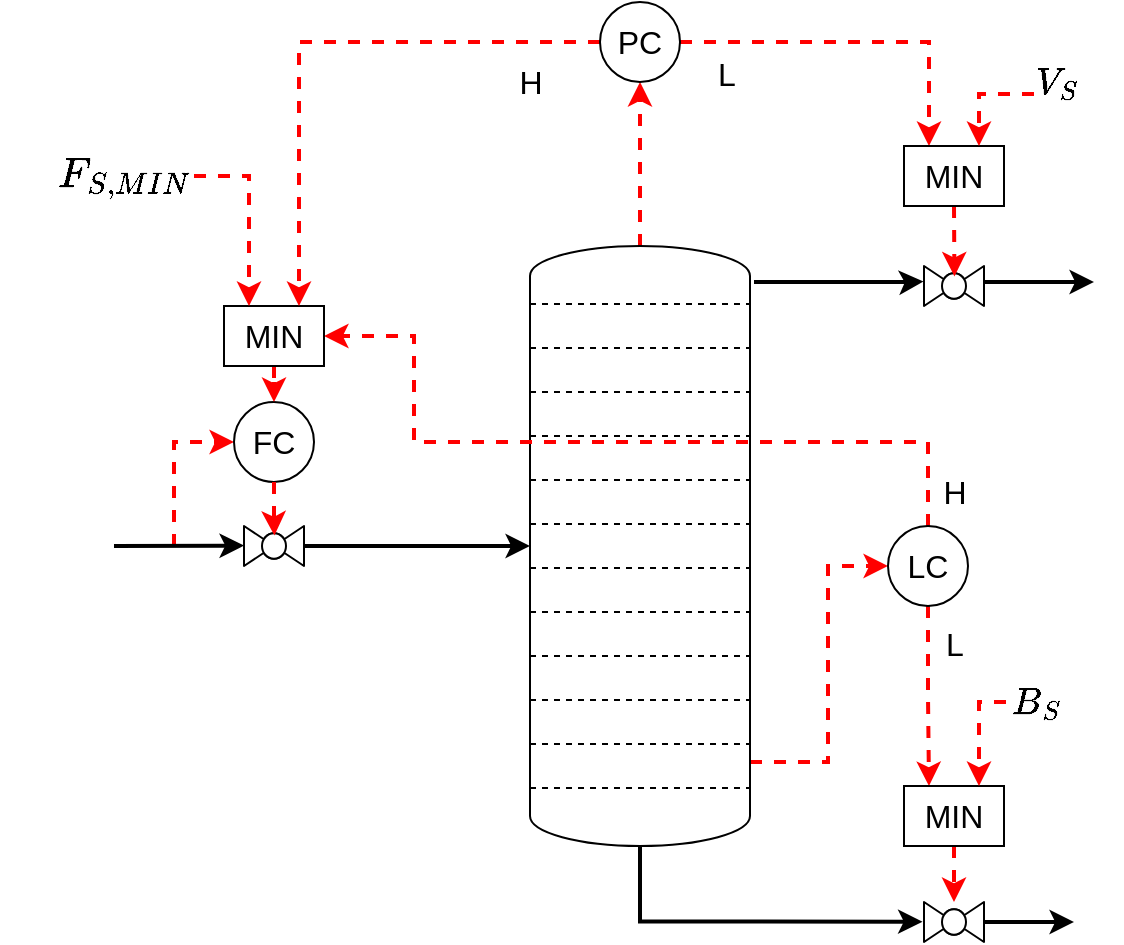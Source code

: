 <mxfile>
    <diagram id="n_FQf2AKHFINR0Hc34nD" name="Page-1">
        <mxGraphModel dx="278" dy="546" grid="1" gridSize="10" guides="1" tooltips="1" connect="1" arrows="1" fold="1" page="1" pageScale="1" pageWidth="1654" pageHeight="1169" math="1" shadow="0">
            <root>
                <mxCell id="0"/>
                <mxCell id="1" parent="0"/>
                <mxCell id="84" style="edgeStyle=orthogonalEdgeStyle;rounded=0;html=1;entryX=-0.024;entryY=0.491;entryDx=0;entryDy=0;entryPerimeter=0;strokeWidth=2;elbow=vertical;fontSize=16;" parent="1" source="14" target="41" edge="1">
                    <mxGeometry relative="1" as="geometry">
                        <Array as="points">
                            <mxPoint x="633" y="690"/>
                        </Array>
                    </mxGeometry>
                </mxCell>
                <mxCell id="89" style="edgeStyle=orthogonalEdgeStyle;rounded=0;html=1;entryX=0;entryY=0.5;entryDx=0;entryDy=0;dashed=1;strokeColor=#FF0000;strokeWidth=2;elbow=vertical;fontSize=16;" parent="1" source="14" target="51" edge="1">
                    <mxGeometry relative="1" as="geometry">
                        <Array as="points">
                            <mxPoint x="727" y="610"/>
                            <mxPoint x="727" y="512"/>
                        </Array>
                    </mxGeometry>
                </mxCell>
                <mxCell id="108" style="edgeStyle=orthogonalEdgeStyle;html=1;entryX=0.5;entryY=1;entryDx=0;entryDy=0;dashed=1;strokeColor=#FF0000;strokeWidth=2;rounded=0;fontSize=16;" parent="1" source="14" target="101" edge="1">
                    <mxGeometry relative="1" as="geometry"/>
                </mxCell>
                <mxCell id="14" value="" style="verticalLabelPosition=bottom;outlineConnect=0;align=center;dashed=0;html=1;verticalAlign=top;shape=mxgraph.pid2misc.column;columnType=tray;fontSize=16;" parent="1" vertex="1">
                    <mxGeometry x="578" y="352" width="110" height="300" as="geometry"/>
                </mxCell>
                <mxCell id="18" style="edgeStyle=orthogonalEdgeStyle;rounded=0;orthogonalLoop=1;jettySize=auto;html=1;strokeWidth=2;entryX=-0.009;entryY=0.388;entryDx=0;entryDy=0;entryPerimeter=0;fontSize=16;" parent="1" target="25" edge="1">
                    <mxGeometry relative="1" as="geometry">
                        <mxPoint x="770" y="370" as="targetPoint"/>
                        <Array as="points">
                            <mxPoint x="770" y="370"/>
                        </Array>
                        <mxPoint x="690" y="370" as="sourcePoint"/>
                    </mxGeometry>
                </mxCell>
                <mxCell id="67" style="edgeStyle=orthogonalEdgeStyle;rounded=0;html=1;entryX=0;entryY=0.5;entryDx=0;entryDy=0;strokeColor=#FF0000;strokeWidth=2;dashed=1;fontSize=16;" parent="1" target="30" edge="1">
                    <mxGeometry relative="1" as="geometry">
                        <mxPoint x="400" y="502" as="sourcePoint"/>
                        <Array as="points">
                            <mxPoint x="400" y="450"/>
                        </Array>
                    </mxGeometry>
                </mxCell>
                <mxCell id="21" value="" style="verticalLabelPosition=bottom;align=center;html=1;verticalAlign=top;pointerEvents=1;dashed=0;shape=mxgraph.pid2valves.valve;valveType=ball;fontSize=16;" parent="1" vertex="1">
                    <mxGeometry x="435" y="492" width="30" height="20" as="geometry"/>
                </mxCell>
                <mxCell id="58" style="edgeStyle=orthogonalEdgeStyle;html=1;strokeColor=default;strokeWidth=2;rounded=0;fontSize=16;" parent="1" source="25" edge="1">
                    <mxGeometry relative="1" as="geometry">
                        <mxPoint x="860" y="370" as="targetPoint"/>
                        <Array as="points">
                            <mxPoint x="850" y="370"/>
                            <mxPoint x="850" y="370"/>
                        </Array>
                    </mxGeometry>
                </mxCell>
                <mxCell id="25" value="" style="verticalLabelPosition=bottom;align=center;html=1;verticalAlign=top;pointerEvents=1;dashed=0;shape=mxgraph.pid2valves.valve;valveType=ball;fontSize=16;" parent="1" vertex="1">
                    <mxGeometry x="775" y="362" width="30" height="20" as="geometry"/>
                </mxCell>
                <mxCell id="30" value="&lt;font style=&quot;font-size: 16px;&quot;&gt;FC&lt;/font&gt;" style="ellipse;whiteSpace=wrap;html=1;fontSize=16;" parent="1" vertex="1">
                    <mxGeometry x="430" y="430" width="40" height="40" as="geometry"/>
                </mxCell>
                <mxCell id="39" style="edgeStyle=orthogonalEdgeStyle;rounded=0;orthogonalLoop=1;jettySize=auto;html=1;entryX=0.507;entryY=0.26;entryDx=0;entryDy=0;entryPerimeter=0;strokeWidth=2;dashed=1;fillColor=#a20025;strokeColor=#FF0000;exitX=0.5;exitY=1;exitDx=0;exitDy=0;fontSize=16;" parent="1" source="102" target="25" edge="1">
                    <mxGeometry relative="1" as="geometry">
                        <mxPoint x="903" y="340" as="sourcePoint"/>
                    </mxGeometry>
                </mxCell>
                <mxCell id="85" style="edgeStyle=orthogonalEdgeStyle;rounded=0;html=1;strokeWidth=2;elbow=vertical;fontSize=16;" parent="1" source="41" edge="1">
                    <mxGeometry relative="1" as="geometry">
                        <mxPoint x="850" y="690" as="targetPoint"/>
                    </mxGeometry>
                </mxCell>
                <mxCell id="41" value="" style="verticalLabelPosition=bottom;align=center;html=1;verticalAlign=top;pointerEvents=1;dashed=0;shape=mxgraph.pid2valves.valve;valveType=ball;fontSize=16;" parent="1" vertex="1">
                    <mxGeometry x="775" y="680" width="30" height="20" as="geometry"/>
                </mxCell>
                <mxCell id="50" style="edgeStyle=orthogonalEdgeStyle;rounded=0;orthogonalLoop=1;jettySize=auto;html=1;entryX=0.507;entryY=0.24;entryDx=0;entryDy=0;entryPerimeter=0;dashed=1;endSize=6;curved=0;strokeColor=#FF0000;strokeWidth=2;fontSize=16;" parent="1" source="30" target="21" edge="1">
                    <mxGeometry relative="1" as="geometry"/>
                </mxCell>
                <mxCell id="90" style="edgeStyle=orthogonalEdgeStyle;rounded=0;html=1;entryX=0.25;entryY=0;entryDx=0;entryDy=0;dashed=1;strokeColor=#FF0000;strokeWidth=2;elbow=vertical;fontSize=16;" parent="1" source="51" target="86" edge="1">
                    <mxGeometry relative="1" as="geometry"/>
                </mxCell>
                <mxCell id="97" value="L" style="edgeLabel;html=1;align=center;verticalAlign=middle;resizable=0;points=[];fontSize=16;" parent="90" vertex="1" connectable="0">
                    <mxGeometry x="-0.746" relative="1" as="geometry">
                        <mxPoint x="13" y="7" as="offset"/>
                    </mxGeometry>
                </mxCell>
                <mxCell id="92" style="edgeStyle=orthogonalEdgeStyle;rounded=0;html=1;entryX=1;entryY=0.5;entryDx=0;entryDy=0;dashed=1;strokeColor=#FF0000;strokeWidth=2;elbow=vertical;fontSize=16;" parent="1" source="51" target="91" edge="1">
                    <mxGeometry relative="1" as="geometry">
                        <Array as="points">
                            <mxPoint x="777" y="450"/>
                            <mxPoint x="520" y="450"/>
                            <mxPoint x="520" y="397"/>
                        </Array>
                    </mxGeometry>
                </mxCell>
                <mxCell id="96" value="H" style="edgeLabel;html=1;align=center;verticalAlign=middle;resizable=0;points=[];fontSize=16;" parent="92" vertex="1" connectable="0">
                    <mxGeometry x="-0.858" y="1" relative="1" as="geometry">
                        <mxPoint x="14" y="11" as="offset"/>
                    </mxGeometry>
                </mxCell>
                <mxCell id="51" value="&lt;font style=&quot;font-size: 16px;&quot;&gt;LC&lt;/font&gt;" style="ellipse;whiteSpace=wrap;html=1;fontSize=16;" parent="1" vertex="1">
                    <mxGeometry x="757" y="492" width="40" height="40" as="geometry"/>
                </mxCell>
                <mxCell id="66" style="edgeStyle=orthogonalEdgeStyle;html=1;strokeColor=default;strokeWidth=2;rounded=0;fontSize=16;" parent="1" edge="1">
                    <mxGeometry relative="1" as="geometry">
                        <mxPoint x="370" y="502" as="sourcePoint"/>
                        <mxPoint x="435" y="501.83" as="targetPoint"/>
                        <Array as="points">
                            <mxPoint x="435" y="502"/>
                        </Array>
                    </mxGeometry>
                </mxCell>
                <mxCell id="65" style="edgeStyle=orthogonalEdgeStyle;html=1;strokeColor=default;strokeWidth=2;rounded=0;fontSize=16;" parent="1" source="21" target="14" edge="1">
                    <mxGeometry relative="1" as="geometry"/>
                </mxCell>
                <mxCell id="88" style="edgeStyle=orthogonalEdgeStyle;rounded=0;html=1;strokeWidth=2;elbow=vertical;strokeColor=#FF0000;dashed=1;fontSize=16;" parent="1" source="86" target="41" edge="1">
                    <mxGeometry relative="1" as="geometry"/>
                </mxCell>
                <mxCell id="86" value="MIN" style="whiteSpace=wrap;html=1;fontSize=16;" parent="1" vertex="1">
                    <mxGeometry x="765" y="622" width="50" height="30" as="geometry"/>
                </mxCell>
                <mxCell id="93" style="edgeStyle=orthogonalEdgeStyle;rounded=0;html=1;entryX=0.5;entryY=0;entryDx=0;entryDy=0;dashed=1;strokeColor=#FF0000;strokeWidth=2;elbow=vertical;fontSize=16;" parent="1" source="91" target="30" edge="1">
                    <mxGeometry relative="1" as="geometry"/>
                </mxCell>
                <mxCell id="91" value="MIN" style="whiteSpace=wrap;html=1;fontSize=16;" parent="1" vertex="1">
                    <mxGeometry x="425" y="382" width="50" height="30" as="geometry"/>
                </mxCell>
                <mxCell id="94" style="edgeStyle=orthogonalEdgeStyle;rounded=0;html=1;entryX=0.75;entryY=0;entryDx=0;entryDy=0;dashed=1;strokeColor=#FF0000;strokeWidth=2;fontSize=16;" parent="1" target="86" edge="1">
                    <mxGeometry relative="1" as="geometry">
                        <Array as="points">
                            <mxPoint x="802" y="580"/>
                        </Array>
                        <mxPoint x="840" y="580" as="sourcePoint"/>
                        <mxPoint x="870.0" y="577.98" as="targetPoint"/>
                    </mxGeometry>
                </mxCell>
                <mxCell id="95" value="$$B_S$$" style="edgeLabel;html=1;align=center;verticalAlign=middle;resizable=0;points=[];fontSize=16;" parent="94" vertex="1" connectable="0">
                    <mxGeometry x="0.513" relative="1" as="geometry">
                        <mxPoint x="28" y="-23" as="offset"/>
                    </mxGeometry>
                </mxCell>
                <mxCell id="99" style="edgeStyle=orthogonalEdgeStyle;rounded=0;html=1;entryX=0.25;entryY=0;entryDx=0;entryDy=0;dashed=1;strokeColor=#FF0000;strokeWidth=2;elbow=vertical;fontSize=16;" parent="1" source="101" target="102" edge="1">
                    <mxGeometry relative="1" as="geometry"/>
                </mxCell>
                <mxCell id="100" value="L" style="edgeLabel;html=1;align=center;verticalAlign=middle;resizable=0;points=[];fontSize=16;" parent="99" vertex="1" connectable="0">
                    <mxGeometry x="-0.746" relative="1" as="geometry">
                        <mxPoint y="16" as="offset"/>
                    </mxGeometry>
                </mxCell>
                <mxCell id="105" style="edgeStyle=orthogonalEdgeStyle;rounded=0;html=1;entryX=0.75;entryY=0;entryDx=0;entryDy=0;dashed=1;strokeColor=#FF0000;strokeWidth=2;fontSize=16;elbow=vertical;" parent="1" source="101" target="91" edge="1">
                    <mxGeometry relative="1" as="geometry"/>
                </mxCell>
                <mxCell id="107" value="H" style="edgeLabel;html=1;align=center;verticalAlign=middle;resizable=0;points=[];fontSize=16;" parent="105" vertex="1" connectable="0">
                    <mxGeometry x="-0.784" relative="1" as="geometry">
                        <mxPoint x="-5" y="20" as="offset"/>
                    </mxGeometry>
                </mxCell>
                <mxCell id="101" value="&lt;font style=&quot;font-size: 16px;&quot;&gt;PC&lt;/font&gt;" style="ellipse;whiteSpace=wrap;html=1;fontSize=16;" parent="1" vertex="1">
                    <mxGeometry x="613" y="230" width="40" height="40" as="geometry"/>
                </mxCell>
                <mxCell id="102" value="MIN" style="whiteSpace=wrap;html=1;fontSize=16;" parent="1" vertex="1">
                    <mxGeometry x="765" y="302" width="50" height="30" as="geometry"/>
                </mxCell>
                <mxCell id="103" style="edgeStyle=elbowEdgeStyle;rounded=0;html=1;entryX=0.75;entryY=0;entryDx=0;entryDy=0;dashed=1;strokeColor=#FF0000;strokeWidth=2;fontSize=16;elbow=vertical;" parent="1" target="102" edge="1">
                    <mxGeometry relative="1" as="geometry">
                        <mxPoint x="840" y="250" as="sourcePoint"/>
                        <mxPoint x="870.0" y="205.98" as="targetPoint"/>
                    </mxGeometry>
                </mxCell>
                <mxCell id="104" value="$$V_S$$" style="edgeLabel;html=1;align=center;verticalAlign=middle;resizable=0;points=[];fontSize=16;" parent="103" vertex="1" connectable="0">
                    <mxGeometry x="0.513" relative="1" as="geometry">
                        <mxPoint x="38" y="-10" as="offset"/>
                    </mxGeometry>
                </mxCell>
                <mxCell id="110" style="edgeStyle=orthogonalEdgeStyle;html=1;entryX=0.25;entryY=0;entryDx=0;entryDy=0;dashed=1;rounded=0;strokeColor=#FF0000;strokeWidth=2;" edge="1" parent="1" source="109" target="91">
                    <mxGeometry relative="1" as="geometry"/>
                </mxCell>
                <mxCell id="109" value="$$F_{S,MIN}$$" style="whiteSpace=wrap;html=1;fontSize=18;strokeColor=none;" vertex="1" parent="1">
                    <mxGeometry x="340" y="297" width="70" height="40" as="geometry"/>
                </mxCell>
            </root>
        </mxGraphModel>
    </diagram>
</mxfile>